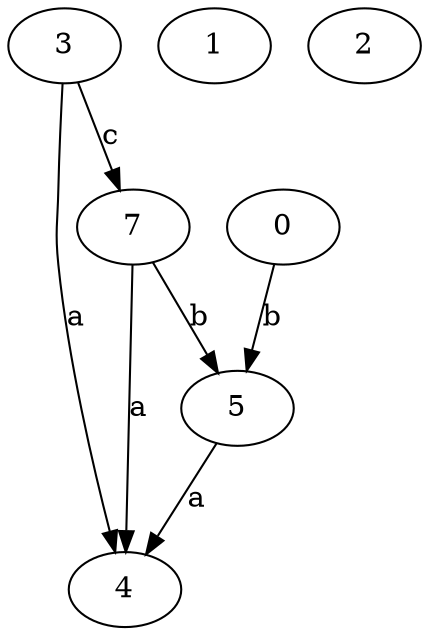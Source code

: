 strict digraph  {
3;
4;
5;
0;
1;
7;
2;
3 -> 4  [label=a];
3 -> 7  [label=c];
5 -> 4  [label=a];
0 -> 5  [label=b];
7 -> 4  [label=a];
7 -> 5  [label=b];
}
